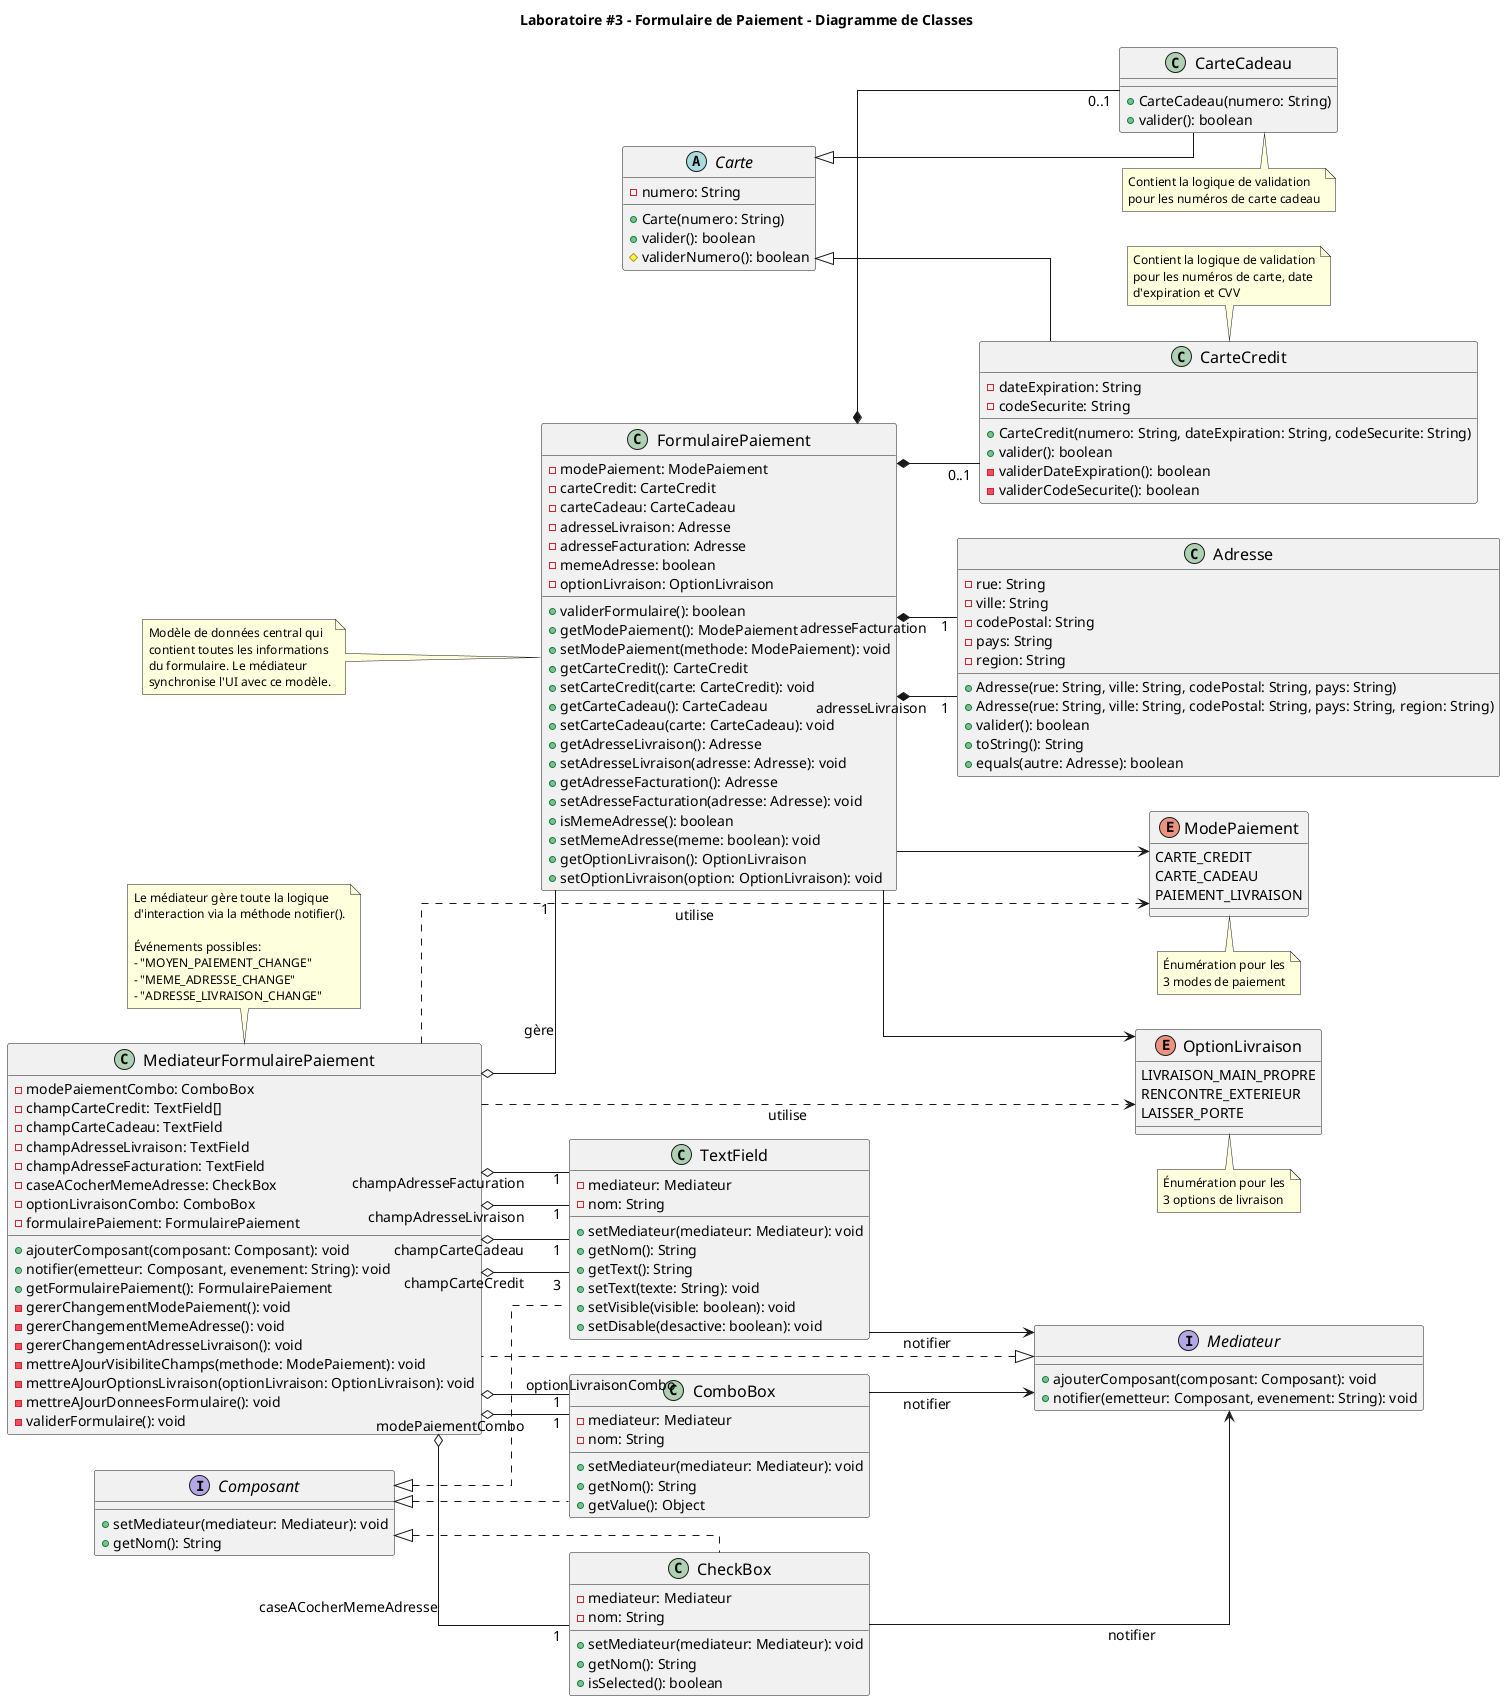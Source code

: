@startuml FormulairePaiement
' skinparam classAttributeIconSize 0
left to right direction
skinparam linetype ortho
skinparam defaultFontSize 14
skinparam classFontSize 16
skinparam noteFontSize 12

title Laboratoire #3 - Formulaire de Paiement - Diagramme de Classes

' Enums
enum ModePaiement {
    CARTE_CREDIT
    CARTE_CADEAU
    PAIEMENT_LIVRAISON
}

enum OptionLivraison {
    LIVRAISON_MAIN_PROPRE
    RENCONTRE_EXTERIEUR
    LAISSER_PORTE
}

' Classes métier
abstract class Carte {
    - numero: String
    + Carte(numero: String)
    + valider(): boolean
    # validerNumero(): boolean
}

class CarteCredit extends Carte {
    - dateExpiration: String
    - codeSecurite: String
    + CarteCredit(numero: String, dateExpiration: String, codeSecurite: String)
    + valider(): boolean
    - validerDateExpiration(): boolean
    - validerCodeSecurite(): boolean
}

class CarteCadeau extends Carte {
    + CarteCadeau(numero: String)
    + valider(): boolean
}

class Adresse {
    - rue: String
    - ville: String
    - codePostal: String
    - pays: String
    - region: String
    + Adresse(rue: String, ville: String, codePostal: String, pays: String)
    + Adresse(rue: String, ville: String, codePostal: String, pays: String, region: String)
    + valider(): boolean
    + toString(): String
    + equals(autre: Adresse): boolean
}

class FormulairePaiement {
    - modePaiement: ModePaiement
    - carteCredit: CarteCredit
    - carteCadeau: CarteCadeau
    - adresseLivraison: Adresse
    - adresseFacturation: Adresse
    - memeAdresse: boolean
    - optionLivraison: OptionLivraison
    + validerFormulaire(): boolean
    + getModePaiement(): ModePaiement
    + setModePaiement(methode: ModePaiement): void
    + getCarteCredit(): CarteCredit
    + setCarteCredit(carte: CarteCredit): void
    + getCarteCadeau(): CarteCadeau
    + setCarteCadeau(carte: CarteCadeau): void
    + getAdresseLivraison(): Adresse
    + setAdresseLivraison(adresse: Adresse): void
    + getAdresseFacturation(): Adresse
    + setAdresseFacturation(adresse: Adresse): void
    + isMemeAdresse(): boolean
    + setMemeAdresse(meme: boolean): void
    + getOptionLivraison(): OptionLivraison
    + setOptionLivraison(option: OptionLivraison): void
}

' Interface Composant simplifiée
interface Composant {
    + setMediateur(mediateur: Mediateur): void
    + getNom(): String
}

' Interface Mediateur
interface Mediateur {
    + ajouterComposant(composant: Composant): void
    + notifier(emetteur: Composant, evenement: String): void
}

' Classe concrète du Médiateur
class MediateurFormulairePaiement {
    - modePaiementCombo: ComboBox
    - champCarteCredit: TextField[]
    - champCarteCadeau: TextField
    - champAdresseLivraison: TextField
    - champAdresseFacturation: TextField
    - caseACocherMemeAdresse: CheckBox
    - optionLivraisonCombo: ComboBox
    - formulairePaiement: FormulairePaiement

    + ajouterComposant(composant: Composant): void
    + notifier(emetteur: Composant, evenement: String): void
    + getFormulairePaiement(): FormulairePaiement
    - gererChangementModePaiement(): void
    - gererChangementMemeAdresse(): void
    - gererChangementAdresseLivraison(): void
    - mettreAJourVisibiliteChamps(methode: ModePaiement): void
    - mettreAJourOptionsLivraison(optionLivraison: OptionLivraison): void
    - mettreAJourDonneesFormulaire(): void
    - validerFormulaire(): void
}

' Composants JavaFX simplifiés
class ComboBox {
    - mediateur: Mediateur
    - nom: String
    + setMediateur(mediateur: Mediateur): void
    + getNom(): String
    + getValue(): Object
}

class TextField {
    - mediateur: Mediateur
    - nom: String
    + setMediateur(mediateur: Mediateur): void
    + getNom(): String
    + getText(): String
    + setText(texte: String): void
    + setVisible(visible: boolean): void
    + setDisable(desactive: boolean): void
}

class CheckBox {
    - mediateur: Mediateur
    - nom: String
    + setMediateur(mediateur: Mediateur): void
    + getNom(): String
    + isSelected(): boolean
}

' Relations
Mediateur <|.. MediateurFormulairePaiement
Composant <|.. ComboBox
Composant <|.. TextField
Composant <|.. CheckBox

MediateurFormulairePaiement o-- "1" ComboBox : modePaiementCombo
MediateurFormulairePaiement o-- "3" TextField : champCarteCredit
MediateurFormulairePaiement o-- "1" TextField : champCarteCadeau
MediateurFormulairePaiement o-- "1" TextField : champAdresseLivraison
MediateurFormulairePaiement o-- "1" TextField : champAdresseFacturation
MediateurFormulairePaiement o-- "1" CheckBox : caseACocherMemeAdresse
MediateurFormulairePaiement o-- "1" ComboBox : optionLivraisonCombo

ComboBox --> Mediateur : notifier
TextField --> Mediateur : notifier
CheckBox --> Mediateur : notifier

MediateurFormulairePaiement ..> ModePaiement : utilise
MediateurFormulairePaiement ..> OptionLivraison : utilise

MediateurFormulairePaiement o-- "1" FormulairePaiement : gère

FormulairePaiement *-- "0..1" CarteCredit
FormulairePaiement *-- "0..1" CarteCadeau
FormulairePaiement *-- "1" Adresse : adresseLivraison
FormulairePaiement *-- "1" Adresse : adresseFacturation
FormulairePaiement --> ModePaiement
FormulairePaiement --> OptionLivraison

note top of MediateurFormulairePaiement
    Le médiateur gère toute la logique
    d'interaction via la méthode notifier().

    Événements possibles:
    - "MOYEN_PAIEMENT_CHANGE"
    - "MEME_ADRESSE_CHANGE"
    - "ADRESSE_LIVRAISON_CHANGE"
end note

note bottom of ModePaiement
    Énumération pour les
    3 modes de paiement
end note

note top of CarteCredit
    Contient la logique de validation
    pour les numéros de carte, date
    d'expiration et CVV
end note

note bottom of CarteCadeau
    Contient la logique de validation
    pour les numéros de carte cadeau
end note

note left of FormulairePaiement
    Modèle de données central qui
    contient toutes les informations
    du formulaire. Le médiateur
    synchronise l'UI avec ce modèle.
end note

note bottom of OptionLivraison
    Énumération pour les
    3 options de livraison
end note

@enduml

